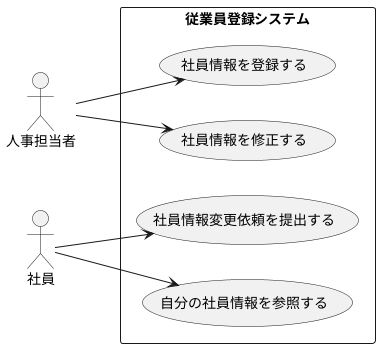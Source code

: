 @startuml
left to right direction

actor "人事担当者" as jinji
actor "社員" as shain

rectangle "従業員登録システム" as system {
  jinji --> (社員情報を登録する)
  shain --> (自分の社員情報を参照する)
  shain --> (社員情報変更依頼を提出する)
  jinji --> (社員情報を修正する)
}
@enduml